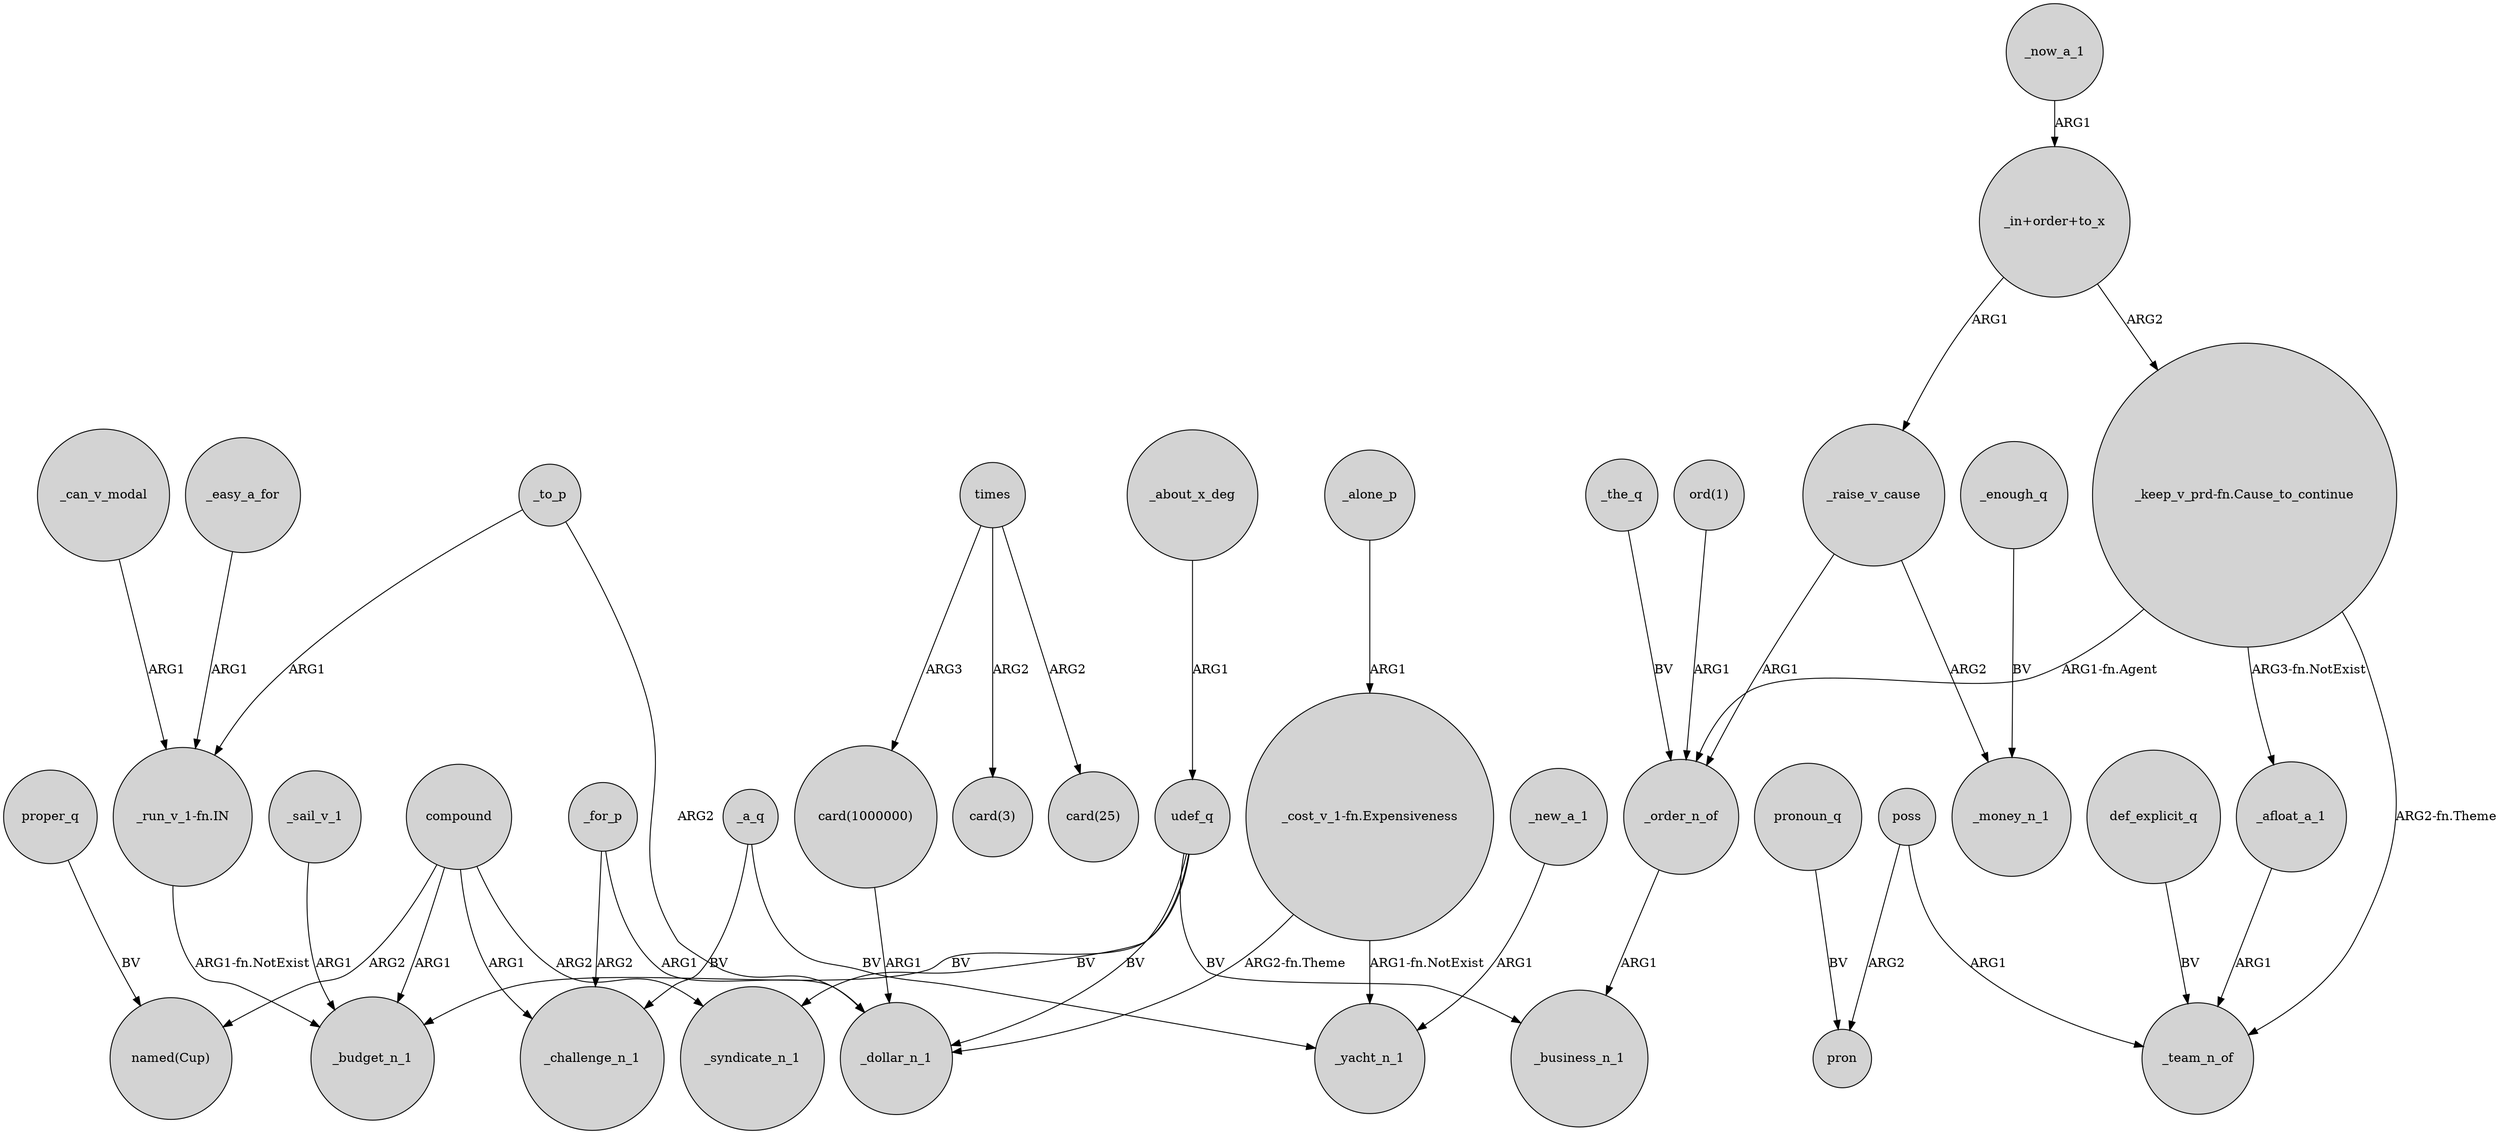 digraph {
	node [shape=circle style=filled]
	_order_n_of -> _business_n_1 [label=ARG1]
	"card(1000000)" -> _dollar_n_1 [label=ARG1]
	"_keep_v_prd-fn.Cause_to_continue" -> _order_n_of [label="ARG1-fn.Agent"]
	"_in+order+to_x" -> _raise_v_cause [label=ARG1]
	_alone_p -> "_cost_v_1-fn.Expensiveness" [label=ARG1]
	_to_p -> _dollar_n_1 [label=ARG2]
	"ord(1)" -> _order_n_of [label=ARG1]
	def_explicit_q -> _team_n_of [label=BV]
	poss -> pron [label=ARG2]
	compound -> _syndicate_n_1 [label=ARG2]
	"_in+order+to_x" -> "_keep_v_prd-fn.Cause_to_continue" [label=ARG2]
	"_keep_v_prd-fn.Cause_to_continue" -> _team_n_of [label="ARG2-fn.Theme"]
	"_keep_v_prd-fn.Cause_to_continue" -> _afloat_a_1 [label="ARG3-fn.NotExist"]
	_the_q -> _order_n_of [label=BV]
	poss -> _team_n_of [label=ARG1]
	compound -> _budget_n_1 [label=ARG1]
	"_run_v_1-fn.IN" -> _budget_n_1 [label="ARG1-fn.NotExist"]
	_about_x_deg -> udef_q [label=ARG1]
	_afloat_a_1 -> _team_n_of [label=ARG1]
	"_cost_v_1-fn.Expensiveness" -> _dollar_n_1 [label="ARG2-fn.Theme"]
	_now_a_1 -> "_in+order+to_x" [label=ARG1]
	pronoun_q -> pron [label=BV]
	times -> "card(25)" [label=ARG2]
	_a_q -> _challenge_n_1 [label=BV]
	_can_v_modal -> "_run_v_1-fn.IN" [label=ARG1]
	compound -> _challenge_n_1 [label=ARG1]
	times -> "card(1000000)" [label=ARG3]
	_to_p -> "_run_v_1-fn.IN" [label=ARG1]
	compound -> "named(Cup)" [label=ARG2]
	_a_q -> _yacht_n_1 [label=BV]
	_for_p -> _dollar_n_1 [label=ARG1]
	_sail_v_1 -> _budget_n_1 [label=ARG1]
	_new_a_1 -> _yacht_n_1 [label=ARG1]
	udef_q -> _budget_n_1 [label=BV]
	_for_p -> _challenge_n_1 [label=ARG2]
	_enough_q -> _money_n_1 [label=BV]
	_raise_v_cause -> _order_n_of [label=ARG1]
	_easy_a_for -> "_run_v_1-fn.IN" [label=ARG1]
	udef_q -> _business_n_1 [label=BV]
	times -> "card(3)" [label=ARG2]
	"_cost_v_1-fn.Expensiveness" -> _yacht_n_1 [label="ARG1-fn.NotExist"]
	proper_q -> "named(Cup)" [label=BV]
	_raise_v_cause -> _money_n_1 [label=ARG2]
	udef_q -> _syndicate_n_1 [label=BV]
	udef_q -> _dollar_n_1 [label=BV]
}
